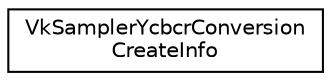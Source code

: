 digraph "Graphical Class Hierarchy"
{
 // LATEX_PDF_SIZE
  edge [fontname="Helvetica",fontsize="10",labelfontname="Helvetica",labelfontsize="10"];
  node [fontname="Helvetica",fontsize="10",shape=record];
  rankdir="LR";
  Node0 [label="VkSamplerYcbcrConversion\lCreateInfo",height=0.2,width=0.4,color="black", fillcolor="white", style="filled",URL="$structVkSamplerYcbcrConversionCreateInfo.html",tooltip=" "];
}
